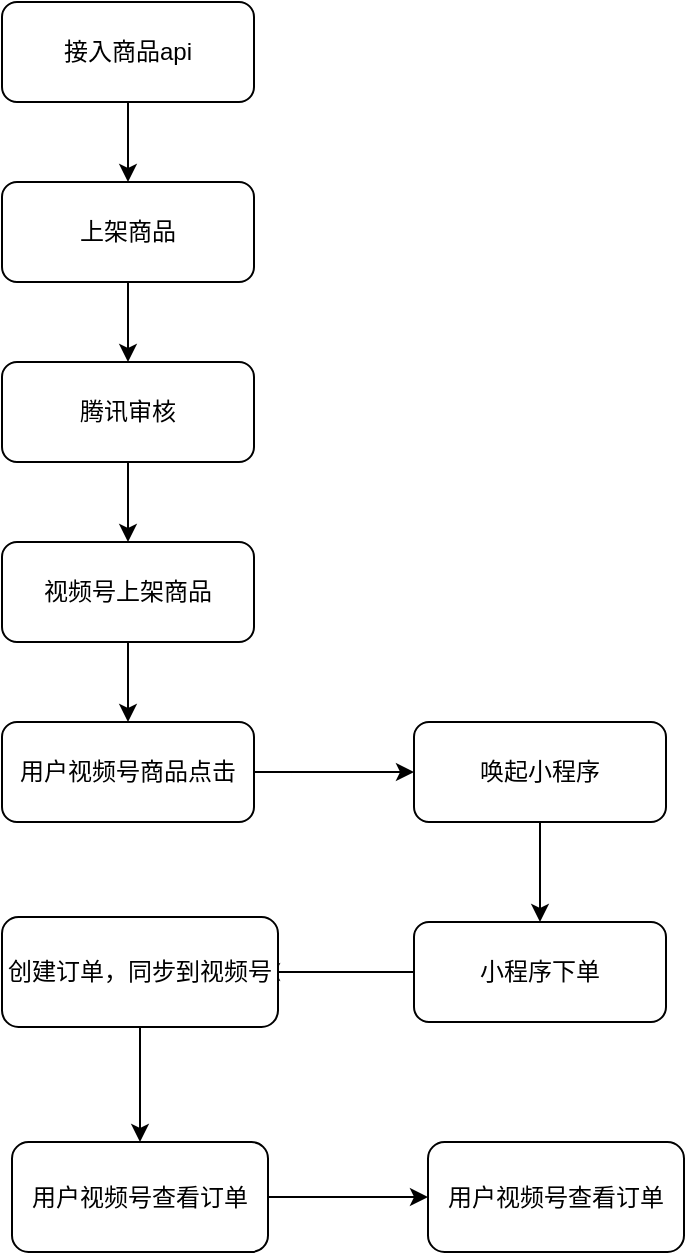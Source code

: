 <mxfile version="21.3.8" type="github">
  <diagram name="第 1 页" id="TwRywU2T2GZqSAnzKBbv">
    <mxGraphModel dx="954" dy="615" grid="1" gridSize="10" guides="1" tooltips="1" connect="1" arrows="1" fold="1" page="1" pageScale="1" pageWidth="827" pageHeight="1169" math="0" shadow="0">
      <root>
        <mxCell id="0" />
        <mxCell id="1" parent="0" />
        <mxCell id="7q85VXCmQOr3JvRlGiXD-3" value="" style="edgeStyle=orthogonalEdgeStyle;rounded=0;orthogonalLoop=1;jettySize=auto;html=1;" edge="1" parent="1" source="7q85VXCmQOr3JvRlGiXD-1" target="7q85VXCmQOr3JvRlGiXD-2">
          <mxGeometry relative="1" as="geometry" />
        </mxCell>
        <mxCell id="7q85VXCmQOr3JvRlGiXD-1" value="接入商品api" style="rounded=1;whiteSpace=wrap;html=1;" vertex="1" parent="1">
          <mxGeometry x="320" y="20" width="126" height="50" as="geometry" />
        </mxCell>
        <mxCell id="7q85VXCmQOr3JvRlGiXD-5" value="" style="edgeStyle=orthogonalEdgeStyle;rounded=0;orthogonalLoop=1;jettySize=auto;html=1;" edge="1" parent="1" source="7q85VXCmQOr3JvRlGiXD-2" target="7q85VXCmQOr3JvRlGiXD-4">
          <mxGeometry relative="1" as="geometry" />
        </mxCell>
        <mxCell id="7q85VXCmQOr3JvRlGiXD-2" value="上架商品" style="rounded=1;whiteSpace=wrap;html=1;" vertex="1" parent="1">
          <mxGeometry x="320" y="110" width="126" height="50" as="geometry" />
        </mxCell>
        <mxCell id="7q85VXCmQOr3JvRlGiXD-7" value="" style="edgeStyle=orthogonalEdgeStyle;rounded=0;orthogonalLoop=1;jettySize=auto;html=1;" edge="1" parent="1" source="7q85VXCmQOr3JvRlGiXD-4" target="7q85VXCmQOr3JvRlGiXD-6">
          <mxGeometry relative="1" as="geometry" />
        </mxCell>
        <mxCell id="7q85VXCmQOr3JvRlGiXD-4" value="腾讯审核" style="rounded=1;whiteSpace=wrap;html=1;" vertex="1" parent="1">
          <mxGeometry x="320" y="200" width="126" height="50" as="geometry" />
        </mxCell>
        <mxCell id="7q85VXCmQOr3JvRlGiXD-9" value="" style="edgeStyle=orthogonalEdgeStyle;rounded=0;orthogonalLoop=1;jettySize=auto;html=1;" edge="1" parent="1" source="7q85VXCmQOr3JvRlGiXD-6" target="7q85VXCmQOr3JvRlGiXD-8">
          <mxGeometry relative="1" as="geometry" />
        </mxCell>
        <mxCell id="7q85VXCmQOr3JvRlGiXD-6" value="视频号上架商品" style="rounded=1;whiteSpace=wrap;html=1;" vertex="1" parent="1">
          <mxGeometry x="320" y="290" width="126" height="50" as="geometry" />
        </mxCell>
        <mxCell id="7q85VXCmQOr3JvRlGiXD-11" value="" style="edgeStyle=orthogonalEdgeStyle;rounded=0;orthogonalLoop=1;jettySize=auto;html=1;" edge="1" parent="1" source="7q85VXCmQOr3JvRlGiXD-8" target="7q85VXCmQOr3JvRlGiXD-10">
          <mxGeometry relative="1" as="geometry" />
        </mxCell>
        <mxCell id="7q85VXCmQOr3JvRlGiXD-8" value="用户视频号商品点击" style="rounded=1;whiteSpace=wrap;html=1;" vertex="1" parent="1">
          <mxGeometry x="320" y="380" width="126" height="50" as="geometry" />
        </mxCell>
        <mxCell id="7q85VXCmQOr3JvRlGiXD-13" value="" style="edgeStyle=orthogonalEdgeStyle;rounded=0;orthogonalLoop=1;jettySize=auto;html=1;" edge="1" parent="1" source="7q85VXCmQOr3JvRlGiXD-10" target="7q85VXCmQOr3JvRlGiXD-12">
          <mxGeometry relative="1" as="geometry" />
        </mxCell>
        <mxCell id="7q85VXCmQOr3JvRlGiXD-10" value="唤起小程序" style="rounded=1;whiteSpace=wrap;html=1;" vertex="1" parent="1">
          <mxGeometry x="526" y="380" width="126" height="50" as="geometry" />
        </mxCell>
        <mxCell id="7q85VXCmQOr3JvRlGiXD-14" style="edgeStyle=orthogonalEdgeStyle;rounded=0;orthogonalLoop=1;jettySize=auto;html=1;exitX=0;exitY=0.5;exitDx=0;exitDy=0;" edge="1" parent="1" source="7q85VXCmQOr3JvRlGiXD-12">
          <mxGeometry relative="1" as="geometry">
            <mxPoint x="450" y="505" as="targetPoint" />
          </mxGeometry>
        </mxCell>
        <mxCell id="7q85VXCmQOr3JvRlGiXD-12" value="小程序下单" style="rounded=1;whiteSpace=wrap;html=1;" vertex="1" parent="1">
          <mxGeometry x="526" y="480" width="126" height="50" as="geometry" />
        </mxCell>
        <mxCell id="7q85VXCmQOr3JvRlGiXD-17" value="" style="edgeStyle=orthogonalEdgeStyle;rounded=0;orthogonalLoop=1;jettySize=auto;html=1;" edge="1" parent="1" source="7q85VXCmQOr3JvRlGiXD-15" target="7q85VXCmQOr3JvRlGiXD-16">
          <mxGeometry relative="1" as="geometry" />
        </mxCell>
        <mxCell id="7q85VXCmQOr3JvRlGiXD-15" value="创建订单，同步到视频号" style="rounded=1;whiteSpace=wrap;html=1;" vertex="1" parent="1">
          <mxGeometry x="320" y="477.5" width="138" height="55" as="geometry" />
        </mxCell>
        <mxCell id="7q85VXCmQOr3JvRlGiXD-19" value="" style="edgeStyle=orthogonalEdgeStyle;rounded=0;orthogonalLoop=1;jettySize=auto;html=1;" edge="1" parent="1" source="7q85VXCmQOr3JvRlGiXD-16" target="7q85VXCmQOr3JvRlGiXD-18">
          <mxGeometry relative="1" as="geometry" />
        </mxCell>
        <mxCell id="7q85VXCmQOr3JvRlGiXD-16" value="用户视频号查看订单" style="rounded=1;whiteSpace=wrap;html=1;" vertex="1" parent="1">
          <mxGeometry x="325" y="590" width="128" height="55" as="geometry" />
        </mxCell>
        <mxCell id="7q85VXCmQOr3JvRlGiXD-18" value="用户视频号查看订单" style="rounded=1;whiteSpace=wrap;html=1;" vertex="1" parent="1">
          <mxGeometry x="533" y="590" width="128" height="55" as="geometry" />
        </mxCell>
      </root>
    </mxGraphModel>
  </diagram>
</mxfile>

